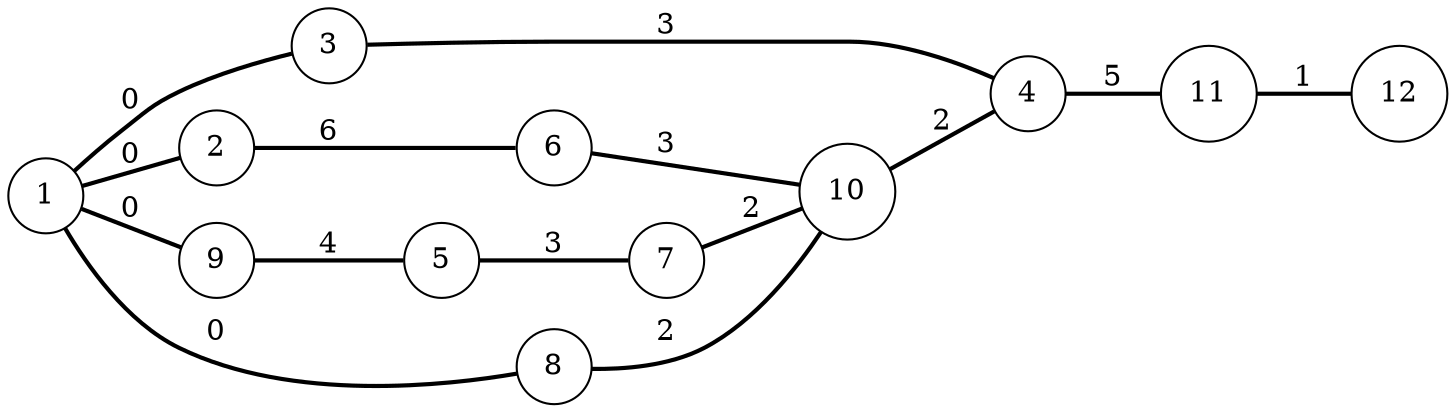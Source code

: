 graph A {
 rankdir=LR
 //size="3,3"
 //ratio="filled"
 edge[style="bold"]
 node[shape="circle"]
1 --2[color="black", label="0"];
1 -- 3[color="black", label="0"];
1 -- 8[color="black", label="0"];
1 -- 9[color="black", label="0"];

2 -- 6[color="black", label="6"];
9 -- 5[color="black", label="4"];

5 -- 7[color="black", label="3"];

6 -- 10[color="black", label="3"];
7 -- 10[color="black", label="2"];
8 -- 10[color="black", label="2"];

3 -- 4[color="black", label="3"];
10 -- 4[color="black", label="2"];

4 -- 11[color="black", label="5"];

11--12[color="black", label="1"];
}
